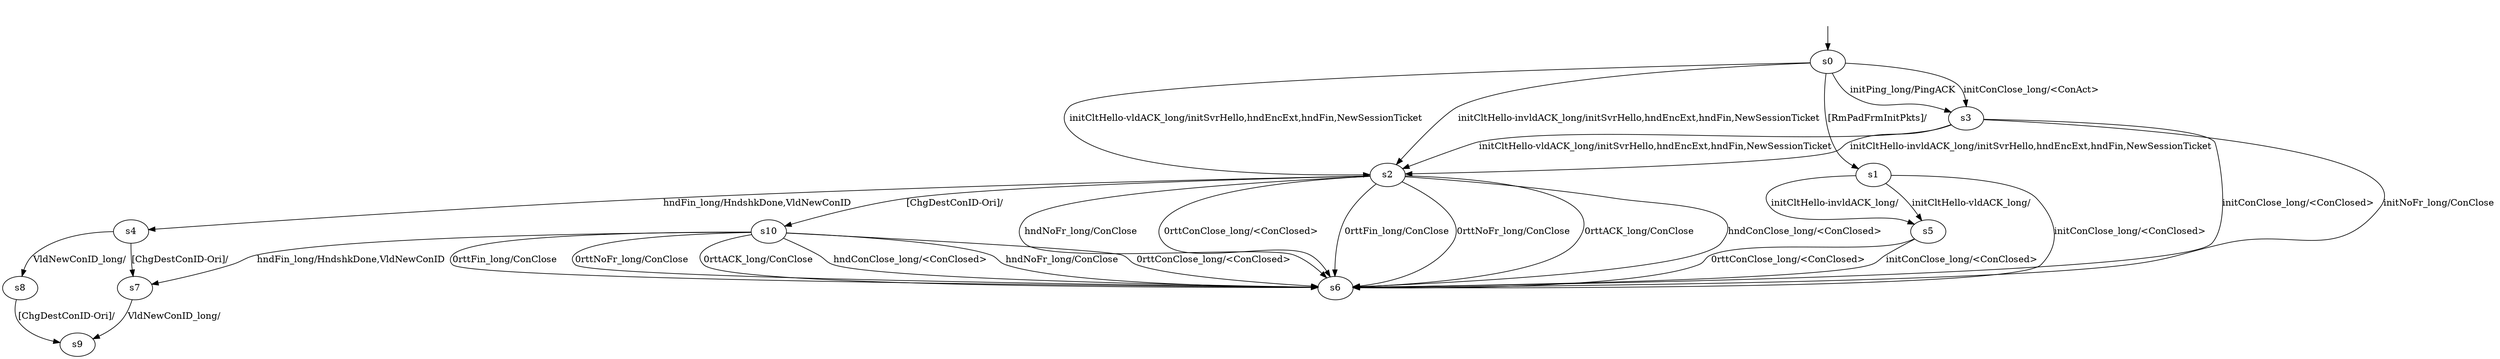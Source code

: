 digraph "../results/aioquicModels/aioquic-PSK-l-0/learnedModel" {
s0 [label=s0];
s1 [label=s1];
s2 [label=s2];
s3 [label=s3];
s4 [label=s4];
s5 [label=s5];
s6 [label=s6];
s7 [label=s7];
s8 [label=s8];
s9 [label=s9];
s10 [label=s10];
s0 -> s3  [label="initPing_long/PingACK "];
s0 -> s3  [label="initConClose_long/<ConAct> "];
s0 -> s2  [label="initCltHello-vldACK_long/initSvrHello,hndEncExt,hndFin,NewSessionTicket "];
s0 -> s2  [label="initCltHello-invldACK_long/initSvrHello,hndEncExt,hndFin,NewSessionTicket "];
s0 -> s1  [label="[RmPadFrmInitPkts]/ "];
s1 -> s6  [label="initConClose_long/<ConClosed> "];
s1 -> s5  [label="initCltHello-vldACK_long/ "];
s1 -> s5  [label="initCltHello-invldACK_long/ "];
s2 -> s4  [label="hndFin_long/HndshkDone,VldNewConID "];
s2 -> s6  [label="hndConClose_long/<ConClosed> "];
s2 -> s6  [label="hndNoFr_long/ConClose "];
s2 -> s6  [label="0rttConClose_long/<ConClosed> "];
s2 -> s6  [label="0rttFin_long/ConClose "];
s2 -> s6  [label="0rttNoFr_long/ConClose "];
s2 -> s6  [label="0rttACK_long/ConClose "];
s2 -> s10  [label="[ChgDestConID-Ori]/ "];
s3 -> s6  [label="initConClose_long/<ConClosed> "];
s3 -> s2  [label="initCltHello-vldACK_long/initSvrHello,hndEncExt,hndFin,NewSessionTicket "];
s3 -> s2  [label="initCltHello-invldACK_long/initSvrHello,hndEncExt,hndFin,NewSessionTicket "];
s3 -> s6  [label="initNoFr_long/ConClose "];
s4 -> s8  [label="VldNewConID_long/ "];
s4 -> s7  [label="[ChgDestConID-Ori]/ "];
s5 -> s6  [label="initConClose_long/<ConClosed> "];
s5 -> s6  [label="0rttConClose_long/<ConClosed> "];
s7 -> s9  [label="VldNewConID_long/ "];
s8 -> s9  [label="[ChgDestConID-Ori]/ "];
s10 -> s7  [label="hndFin_long/HndshkDone,VldNewConID "];
s10 -> s6  [label="hndConClose_long/<ConClosed> "];
s10 -> s6  [label="hndNoFr_long/ConClose "];
s10 -> s6  [label="0rttConClose_long/<ConClosed> "];
s10 -> s6  [label="0rttFin_long/ConClose "];
s10 -> s6  [label="0rttNoFr_long/ConClose "];
s10 -> s6  [label="0rttACK_long/ConClose "];
__start0 [label="", shape=none];
__start0 -> s0  [label=""];
}
